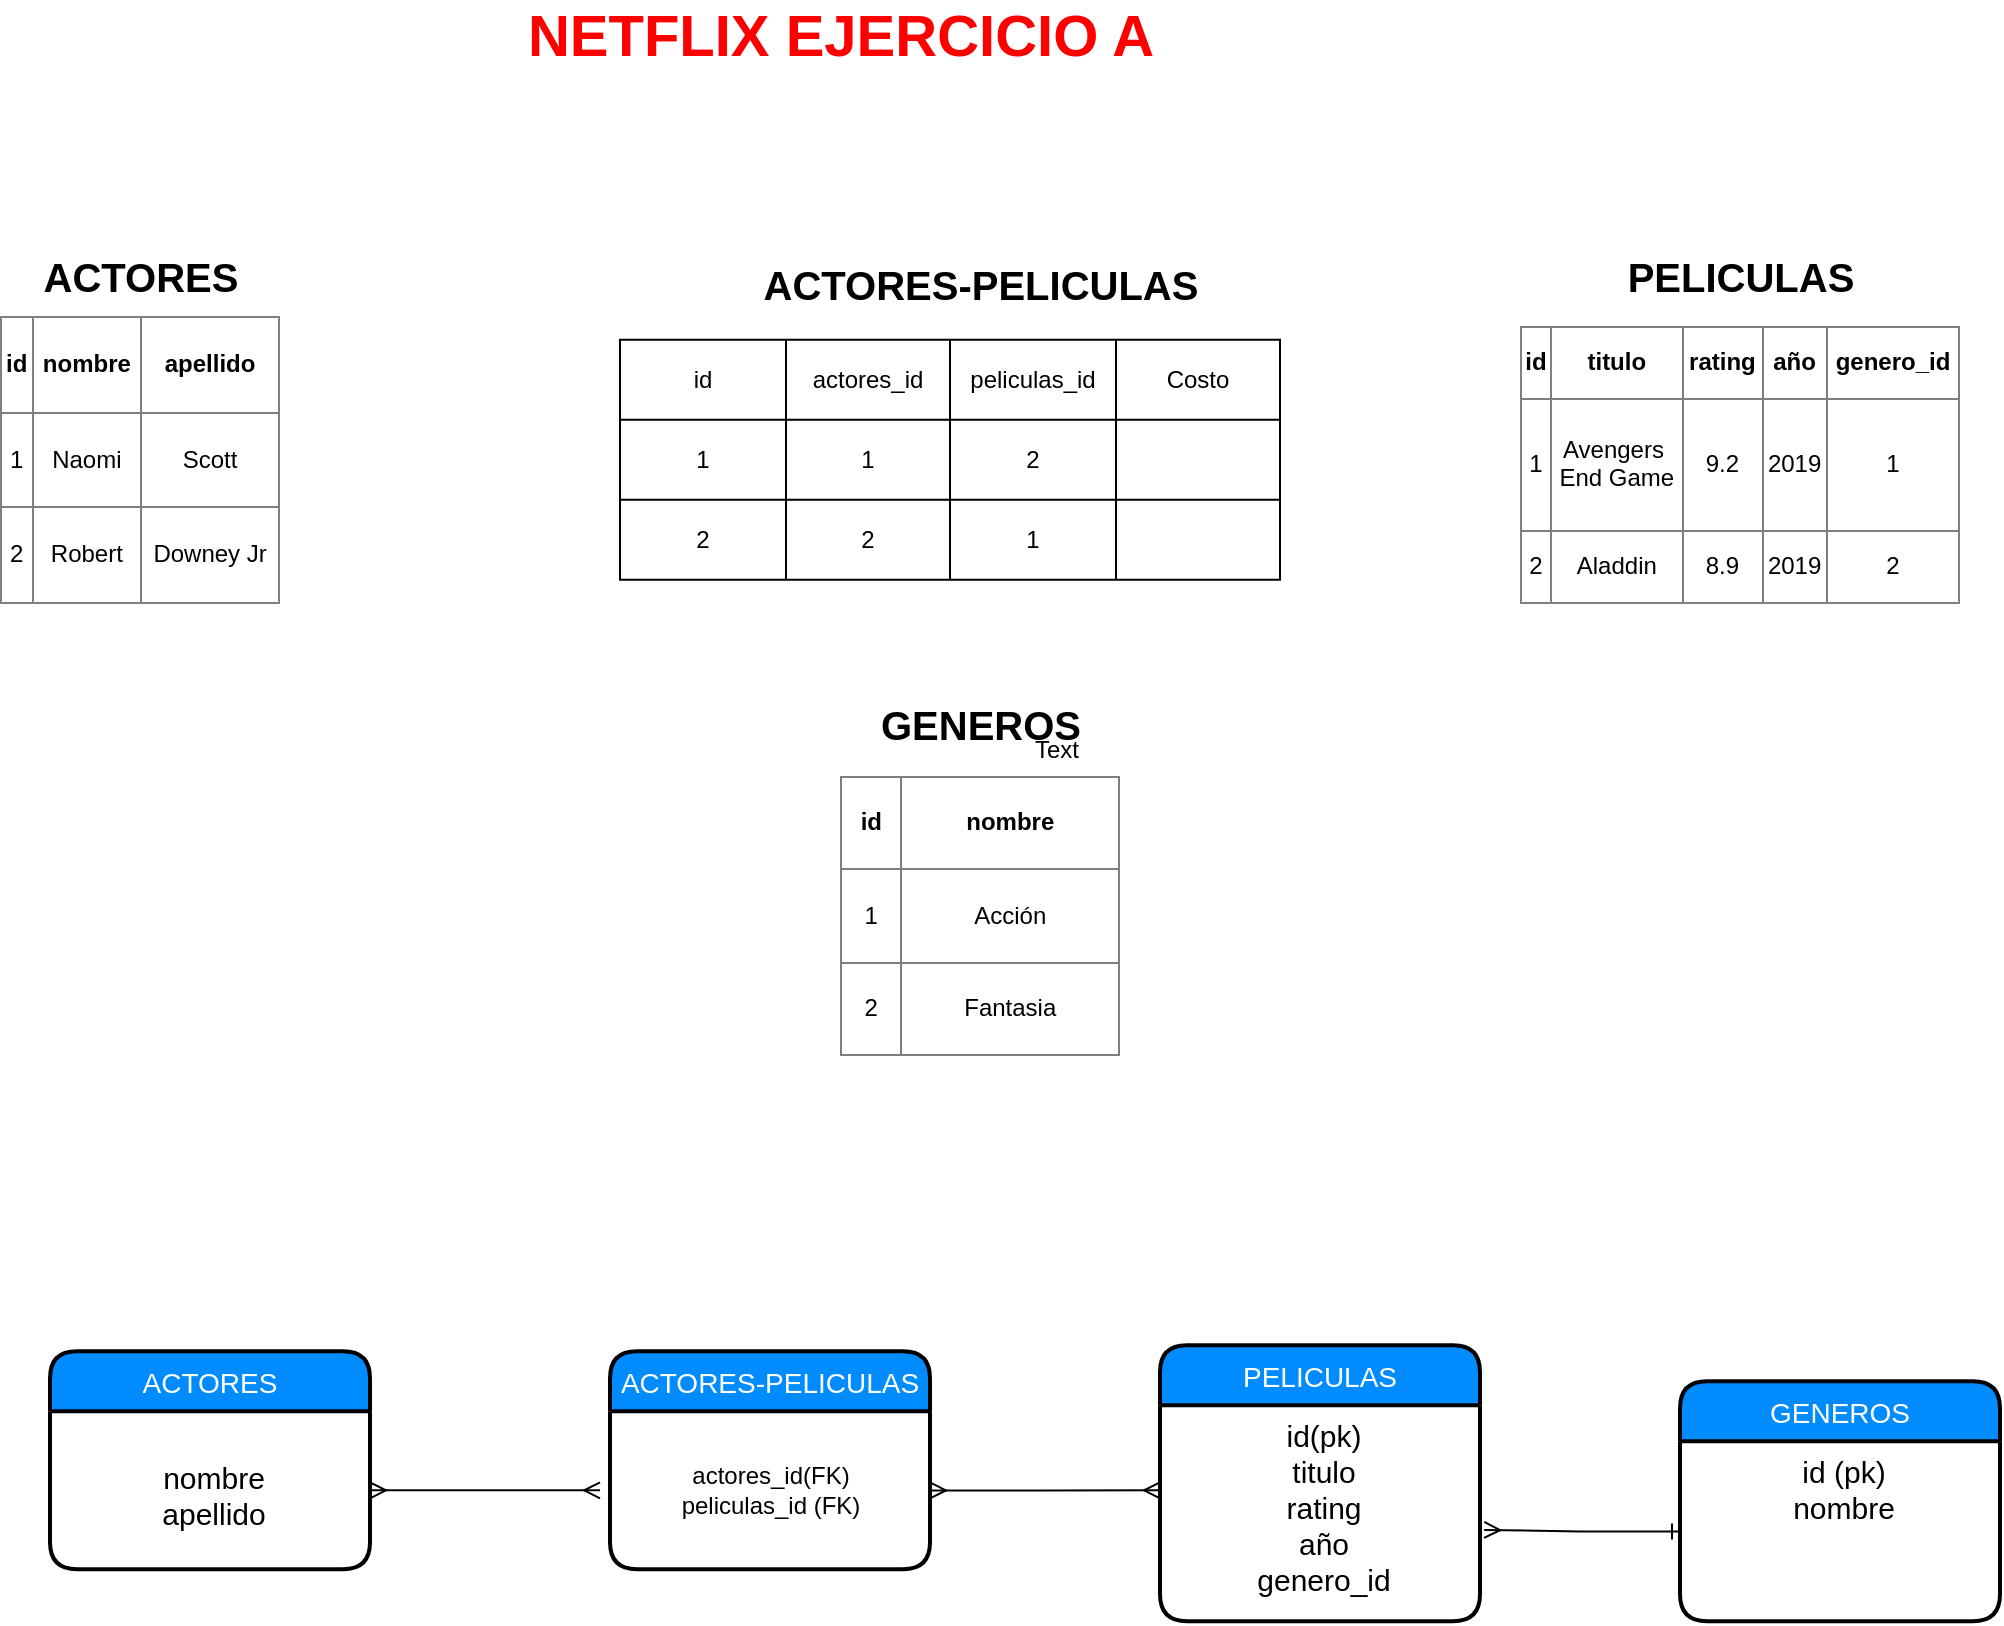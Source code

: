 <mxfile version="13.3.6" type="device"><diagram id="R5pfA701NaSD8N2ByGOf" name="Page-1"><mxGraphModel dx="3076" dy="745" grid="1" gridSize="10" guides="1" tooltips="1" connect="1" arrows="1" fold="1" page="1" pageScale="1" pageWidth="827" pageHeight="1169" math="0" shadow="0"><root><mxCell id="0"/><mxCell id="1" parent="0"/><mxCell id="119IcOjmTgw26iHcHYF6-54" value="&lt;font style=&quot;font-size: 29px&quot;&gt;&lt;b&gt;NETFLIX EJERCICIO A&lt;/b&gt;&lt;/font&gt;" style="text;html=1;align=center;verticalAlign=middle;resizable=0;points=[];;autosize=1;fontColor=#FF0000;" parent="1" vertex="1"><mxGeometry x="-1045" y="170" width="330" height="20" as="geometry"/></mxCell><mxCell id="119IcOjmTgw26iHcHYF6-56" value="&lt;table border=&quot;1&quot; width=&quot;100%&quot; style=&quot;width: 100% ; height: 100% ; border-collapse: collapse&quot;&gt;&lt;tbody&gt;&lt;tr&gt;&lt;td align=&quot;center&quot;&gt;&lt;b&gt;id&lt;/b&gt;&lt;/td&gt;&lt;td align=&quot;center&quot;&gt;&lt;b&gt;nombre&lt;/b&gt;&lt;/td&gt;&lt;/tr&gt;&lt;tr&gt;&lt;td align=&quot;center&quot;&gt;1&lt;/td&gt;&lt;td align=&quot;center&quot;&gt;Acción&lt;/td&gt;&lt;/tr&gt;&lt;tr&gt;&lt;td align=&quot;center&quot;&gt;2&lt;/td&gt;&lt;td align=&quot;center&quot;&gt;Fantasia&lt;/td&gt;&lt;/tr&gt;&lt;/tbody&gt;&lt;/table&gt;" style="text;html=1;overflow=fill;rounded=0;glass=0;comic=0;shadow=0;" parent="1" vertex="1"><mxGeometry x="-880" y="550" width="140" height="140" as="geometry"/></mxCell><mxCell id="119IcOjmTgw26iHcHYF6-57" value="GENEROS" style="text;html=1;resizable=0;points=[];autosize=1;align=center;verticalAlign=top;spacingTop=-4;fontStyle=1;fontSize=20;" parent="1" vertex="1"><mxGeometry x="-870" y="510" width="120" height="37" as="geometry"/></mxCell><mxCell id="8sAXuxSdY2VPsiooczwh-5" value="Text" style="text;html=1;align=center;verticalAlign=middle;resizable=0;points=[];autosize=1;" parent="119IcOjmTgw26iHcHYF6-57" vertex="1"><mxGeometry x="78" y="17" width="40" height="20" as="geometry"/></mxCell><mxCell id="119IcOjmTgw26iHcHYF6-59" value="&lt;table border=&quot;1&quot; width=&quot;100%&quot; style=&quot;width: 100% ; height: 100% ; border-collapse: collapse&quot;&gt;&lt;tbody&gt;&lt;tr&gt;&lt;td align=&quot;center&quot;&gt;&lt;b&gt;id&lt;/b&gt;&lt;/td&gt;&lt;td align=&quot;center&quot;&gt;&lt;b&gt;nombre&lt;/b&gt;&lt;/td&gt;&lt;td style=&quot;text-align: center&quot;&gt;&lt;b&gt;apellido&lt;/b&gt;&lt;/td&gt;&lt;/tr&gt;&lt;tr&gt;&lt;td align=&quot;center&quot;&gt;1&lt;/td&gt;&lt;td align=&quot;center&quot;&gt;Naomi&lt;/td&gt;&lt;td style=&quot;text-align: center&quot;&gt;Scott&lt;/td&gt;&lt;/tr&gt;&lt;tr&gt;&lt;td align=&quot;center&quot;&gt;2&lt;/td&gt;&lt;td align=&quot;center&quot;&gt;Robert&lt;/td&gt;&lt;td style=&quot;text-align: center&quot;&gt;Downey Jr&lt;/td&gt;&lt;/tr&gt;&lt;/tbody&gt;&lt;/table&gt;" style="text;html=1;overflow=fill;rounded=0;glass=0;comic=0;shadow=0;" parent="1" vertex="1"><mxGeometry x="-1300" y="320" width="140" height="143.67" as="geometry"/></mxCell><mxCell id="119IcOjmTgw26iHcHYF6-60" value="ACTORES" style="text;html=1;resizable=0;points=[];autosize=1;align=center;verticalAlign=top;spacingTop=-4;fontStyle=1;fontSize=20;" parent="1" vertex="1"><mxGeometry x="-1285" y="285.67" width="110" height="30" as="geometry"/></mxCell><mxCell id="119IcOjmTgw26iHcHYF6-61" style="edgeStyle=orthogonalEdgeStyle;rounded=0;orthogonalLoop=1;jettySize=auto;html=1;exitX=0;exitY=0.25;exitDx=0;exitDy=0;entryX=0.5;entryY=1;entryDx=0;entryDy=0;fontSize=20;strokeColor=none;endArrow=ERoneToMany;endFill=0;startArrow=ERmandOne;startFill=0;" parent="1" edge="1"><mxGeometry relative="1" as="geometry"><mxPoint x="-814.333" y="464" as="targetPoint"/><mxPoint x="-900" y="359.588" as="sourcePoint"/></mxGeometry></mxCell><mxCell id="119IcOjmTgw26iHcHYF6-63" value="&lt;table border=&quot;1&quot; width=&quot;100%&quot; style=&quot;text-align: center ; width: 100% ; height: 100% ; border-collapse: collapse&quot;&gt;&lt;tbody&gt;&lt;tr&gt;&lt;td align=&quot;center&quot;&gt;&lt;b&gt;id&lt;/b&gt;&lt;/td&gt;&lt;td align=&quot;center&quot;&gt;&lt;b&gt;titulo&lt;/b&gt;&lt;/td&gt;&lt;td&gt;&lt;b&gt;rating&lt;/b&gt;&lt;/td&gt;&lt;td style=&quot;text-align: center&quot;&gt;&lt;b&gt;año&lt;/b&gt;&lt;/td&gt;&lt;td&gt;&lt;b&gt;genero_id&lt;/b&gt;&lt;/td&gt;&lt;/tr&gt;&lt;tr&gt;&lt;td align=&quot;center&quot;&gt;1&lt;/td&gt;&lt;td align=&quot;center&quot;&gt;Avengers&amp;nbsp;&lt;br&gt;End Game&lt;/td&gt;&lt;td&gt;9.2&lt;/td&gt;&lt;td style=&quot;text-align: center&quot;&gt;2019&lt;/td&gt;&lt;td&gt;1&lt;/td&gt;&lt;/tr&gt;&lt;tr&gt;&lt;td align=&quot;center&quot;&gt;2&lt;/td&gt;&lt;td align=&quot;center&quot;&gt;Aladdin&lt;/td&gt;&lt;td&gt;8.9&lt;/td&gt;&lt;td style=&quot;text-align: center&quot;&gt;2019&lt;/td&gt;&lt;td&gt;2&lt;/td&gt;&lt;/tr&gt;&lt;/tbody&gt;&lt;/table&gt;" style="text;html=1;overflow=fill;rounded=0;glass=0;comic=0;shadow=0;" parent="1" vertex="1"><mxGeometry x="-540" y="324.67" width="220" height="139" as="geometry"/></mxCell><mxCell id="119IcOjmTgw26iHcHYF6-64" value="PELICULAS" style="text;html=1;resizable=0;points=[];autosize=1;align=center;verticalAlign=top;spacingTop=-4;fontStyle=1;fontSize=20;" parent="1" vertex="1"><mxGeometry x="-495" y="285.67" width="130" height="30" as="geometry"/></mxCell><mxCell id="119IcOjmTgw26iHcHYF6-69" value="PELICULAS" style="swimlane;childLayout=stackLayout;horizontal=1;startSize=30;horizontalStack=0;fillColor=#008cff;fontColor=#FFFFFF;rounded=1;fontSize=14;fontStyle=0;strokeWidth=2;resizeParent=0;resizeLast=1;shadow=0;dashed=0;align=center;glass=0;comic=0;" parent="1" vertex="1"><mxGeometry x="-720" y="834.67" width="160" height="138" as="geometry"/></mxCell><mxCell id="119IcOjmTgw26iHcHYF6-70" value="id(pk)&#10;titulo&#10;rating&#10;año&#10;genero_id" style="align=center;strokeColor=none;fillColor=none;spacingLeft=4;fontSize=15;verticalAlign=top;resizable=0;rotatable=0;part=1;" parent="119IcOjmTgw26iHcHYF6-69" vertex="1"><mxGeometry y="30" width="160" height="108" as="geometry"/></mxCell><mxCell id="119IcOjmTgw26iHcHYF6-73" value="ACTORES" style="swimlane;childLayout=stackLayout;horizontal=1;startSize=30;horizontalStack=0;fillColor=#008cff;fontColor=#FFFFFF;rounded=1;fontSize=14;fontStyle=0;strokeWidth=2;resizeParent=0;resizeLast=1;shadow=0;dashed=0;align=center;glass=0;comic=0;" parent="1" vertex="1"><mxGeometry x="-1275" y="837.67" width="160" height="109" as="geometry"/></mxCell><mxCell id="119IcOjmTgw26iHcHYF6-74" value="&#10;nombre&#10;apellido&#10;" style="align=center;strokeColor=none;fillColor=none;spacingLeft=4;fontSize=15;verticalAlign=top;resizable=0;rotatable=0;part=1;" parent="119IcOjmTgw26iHcHYF6-73" vertex="1"><mxGeometry y="30" width="160" height="79" as="geometry"/></mxCell><mxCell id="8sAXuxSdY2VPsiooczwh-4" style="edgeStyle=orthogonalEdgeStyle;rounded=0;orthogonalLoop=1;jettySize=auto;html=1;exitX=0;exitY=0.25;exitDx=0;exitDy=0;entryX=0.5;entryY=1;entryDx=0;entryDy=0;fontSize=20;strokeColor=none;endArrow=ERoneToMany;endFill=0;startArrow=ERmandOne;startFill=0;" parent="1" source="R85LKBqO3vPQOv7CuHdi-62" edge="1"><mxGeometry relative="1" as="geometry"><mxPoint x="-910" y="467.34" as="targetPoint"/><mxPoint x="-700" y="358.42" as="sourcePoint"/></mxGeometry></mxCell><mxCell id="8sAXuxSdY2VPsiooczwh-6" value="ACTORES-PELICULAS" style="text;html=1;resizable=0;points=[];autosize=1;align=center;verticalAlign=top;spacingTop=-4;fontStyle=1;fontSize=20;" parent="1" vertex="1"><mxGeometry x="-925" y="290" width="230" height="30" as="geometry"/></mxCell><mxCell id="8sAXuxSdY2VPsiooczwh-7" value="ACTORES-PELICULAS" style="swimlane;childLayout=stackLayout;horizontal=1;startSize=30;horizontalStack=0;fillColor=#008cff;fontColor=#FFFFFF;rounded=1;fontSize=14;fontStyle=0;strokeWidth=2;resizeParent=0;resizeLast=1;shadow=0;dashed=0;align=center;glass=0;comic=0;" parent="1" vertex="1"><mxGeometry x="-995" y="837.67" width="160" height="109" as="geometry"/></mxCell><mxCell id="8sAXuxSdY2VPsiooczwh-9" value="actores_id(FK)&lt;br&gt;peliculas_id (FK)" style="text;html=1;align=center;verticalAlign=middle;resizable=0;points=[];autosize=1;" parent="8sAXuxSdY2VPsiooczwh-7" vertex="1"><mxGeometry y="30" width="160" height="79" as="geometry"/></mxCell><mxCell id="8sAXuxSdY2VPsiooczwh-15" style="edgeStyle=orthogonalEdgeStyle;rounded=0;orthogonalLoop=1;jettySize=auto;html=1;entryX=-0.031;entryY=0.5;entryDx=0;entryDy=0;entryPerimeter=0;endArrow=ERmany;endFill=0;startArrow=ERmany;startFill=0;" parent="1" source="119IcOjmTgw26iHcHYF6-74" target="8sAXuxSdY2VPsiooczwh-9" edge="1"><mxGeometry relative="1" as="geometry"/></mxCell><mxCell id="8sAXuxSdY2VPsiooczwh-16" style="edgeStyle=orthogonalEdgeStyle;rounded=0;orthogonalLoop=1;jettySize=auto;html=1;endArrow=ERmany;endFill=0;startArrow=ERmany;startFill=0;" parent="1" source="8sAXuxSdY2VPsiooczwh-9" edge="1"><mxGeometry relative="1" as="geometry"><mxPoint x="-720" y="907.17" as="targetPoint"/></mxGeometry></mxCell><mxCell id="119IcOjmTgw26iHcHYF6-76" value="GENEROS" style="swimlane;childLayout=stackLayout;horizontal=1;startSize=30;horizontalStack=0;fillColor=#008cff;fontColor=#FFFFFF;rounded=1;fontSize=14;fontStyle=0;strokeWidth=2;resizeParent=0;resizeLast=1;shadow=0;dashed=0;align=center;glass=0;comic=0;" parent="1" vertex="1"><mxGeometry x="-460" y="852.67" width="160" height="120" as="geometry"/></mxCell><mxCell id="119IcOjmTgw26iHcHYF6-77" value="id (pk)&#10;nombre&#10;" style="align=center;strokeColor=none;fillColor=none;spacingLeft=4;fontSize=15;verticalAlign=top;resizable=0;rotatable=0;part=1;" parent="119IcOjmTgw26iHcHYF6-76" vertex="1"><mxGeometry y="30" width="160" height="90" as="geometry"/></mxCell><mxCell id="8sAXuxSdY2VPsiooczwh-20" style="edgeStyle=orthogonalEdgeStyle;rounded=0;orthogonalLoop=1;jettySize=auto;html=1;entryX=1.013;entryY=0.577;entryDx=0;entryDy=0;entryPerimeter=0;startArrow=ERone;startFill=0;endArrow=ERmany;endFill=0;" parent="1" source="119IcOjmTgw26iHcHYF6-77" target="119IcOjmTgw26iHcHYF6-70" edge="1"><mxGeometry relative="1" as="geometry"/></mxCell><mxCell id="R85LKBqO3vPQOv7CuHdi-82" style="edgeStyle=orthogonalEdgeStyle;rounded=0;orthogonalLoop=1;jettySize=auto;html=1;exitX=0;exitY=0.25;exitDx=0;exitDy=0;entryX=0.5;entryY=1;entryDx=0;entryDy=0;fontSize=20;strokeColor=none;endArrow=ERoneToMany;endFill=0;startArrow=ERmandOne;startFill=0;" edge="1" parent="1" source="119IcOjmTgw26iHcHYF6-63" target="R85LKBqO3vPQOv7CuHdi-62"><mxGeometry relative="1" as="geometry"><mxPoint x="-910" y="467.34" as="targetPoint"/><mxPoint x="-700" y="358.42" as="sourcePoint"/></mxGeometry></mxCell><mxCell id="R85LKBqO3vPQOv7CuHdi-62" value="" style="shape=table;html=1;whiteSpace=wrap;startSize=0;container=1;collapsible=0;childLayout=tableLayout;" vertex="1" parent="1"><mxGeometry x="-990" y="331.84" width="330" height="120" as="geometry"/></mxCell><mxCell id="R85LKBqO3vPQOv7CuHdi-63" value="" style="shape=partialRectangle;html=1;whiteSpace=wrap;collapsible=0;dropTarget=0;pointerEvents=0;fillColor=none;top=0;left=0;bottom=0;right=0;points=[[0,0.5],[1,0.5]];portConstraint=eastwest;" vertex="1" parent="R85LKBqO3vPQOv7CuHdi-62"><mxGeometry width="330" height="40" as="geometry"/></mxCell><mxCell id="R85LKBqO3vPQOv7CuHdi-64" value="id" style="shape=partialRectangle;html=1;whiteSpace=wrap;connectable=0;fillColor=none;top=0;left=0;bottom=0;right=0;overflow=hidden;" vertex="1" parent="R85LKBqO3vPQOv7CuHdi-63"><mxGeometry width="83" height="40" as="geometry"/></mxCell><mxCell id="R85LKBqO3vPQOv7CuHdi-65" value="actores_id" style="shape=partialRectangle;html=1;whiteSpace=wrap;connectable=0;fillColor=none;top=0;left=0;bottom=0;right=0;overflow=hidden;" vertex="1" parent="R85LKBqO3vPQOv7CuHdi-63"><mxGeometry x="83" width="82" height="40" as="geometry"/></mxCell><mxCell id="R85LKBqO3vPQOv7CuHdi-66" value="peliculas_id" style="shape=partialRectangle;html=1;whiteSpace=wrap;connectable=0;fillColor=none;top=0;left=0;bottom=0;right=0;overflow=hidden;" vertex="1" parent="R85LKBqO3vPQOv7CuHdi-63"><mxGeometry x="165" width="83" height="40" as="geometry"/></mxCell><mxCell id="R85LKBqO3vPQOv7CuHdi-79" value="Costo" style="shape=partialRectangle;html=1;whiteSpace=wrap;connectable=0;fillColor=none;top=0;left=0;bottom=0;right=0;overflow=hidden;" vertex="1" parent="R85LKBqO3vPQOv7CuHdi-63"><mxGeometry x="248" width="82" height="40" as="geometry"/></mxCell><mxCell id="R85LKBqO3vPQOv7CuHdi-67" value="" style="shape=partialRectangle;html=1;whiteSpace=wrap;collapsible=0;dropTarget=0;pointerEvents=0;fillColor=none;top=0;left=0;bottom=0;right=0;points=[[0,0.5],[1,0.5]];portConstraint=eastwest;" vertex="1" parent="R85LKBqO3vPQOv7CuHdi-62"><mxGeometry y="40" width="330" height="40" as="geometry"/></mxCell><mxCell id="R85LKBqO3vPQOv7CuHdi-68" value="1" style="shape=partialRectangle;html=1;whiteSpace=wrap;connectable=0;fillColor=none;top=0;left=0;bottom=0;right=0;overflow=hidden;" vertex="1" parent="R85LKBqO3vPQOv7CuHdi-67"><mxGeometry width="83" height="40" as="geometry"/></mxCell><mxCell id="R85LKBqO3vPQOv7CuHdi-69" value="1" style="shape=partialRectangle;html=1;whiteSpace=wrap;connectable=0;fillColor=none;top=0;left=0;bottom=0;right=0;overflow=hidden;" vertex="1" parent="R85LKBqO3vPQOv7CuHdi-67"><mxGeometry x="83" width="82" height="40" as="geometry"/></mxCell><mxCell id="R85LKBqO3vPQOv7CuHdi-70" value="2" style="shape=partialRectangle;html=1;whiteSpace=wrap;connectable=0;fillColor=none;top=0;left=0;bottom=0;right=0;overflow=hidden;" vertex="1" parent="R85LKBqO3vPQOv7CuHdi-67"><mxGeometry x="165" width="83" height="40" as="geometry"/></mxCell><mxCell id="R85LKBqO3vPQOv7CuHdi-80" style="shape=partialRectangle;html=1;whiteSpace=wrap;connectable=0;fillColor=none;top=0;left=0;bottom=0;right=0;overflow=hidden;" vertex="1" parent="R85LKBqO3vPQOv7CuHdi-67"><mxGeometry x="248" width="82" height="40" as="geometry"/></mxCell><mxCell id="R85LKBqO3vPQOv7CuHdi-75" style="shape=partialRectangle;html=1;whiteSpace=wrap;collapsible=0;dropTarget=0;pointerEvents=0;fillColor=none;top=0;left=0;bottom=0;right=0;points=[[0,0.5],[1,0.5]];portConstraint=eastwest;" vertex="1" parent="R85LKBqO3vPQOv7CuHdi-62"><mxGeometry y="80" width="330" height="40" as="geometry"/></mxCell><mxCell id="R85LKBqO3vPQOv7CuHdi-76" value="2" style="shape=partialRectangle;html=1;whiteSpace=wrap;connectable=0;fillColor=none;top=0;left=0;bottom=0;right=0;overflow=hidden;" vertex="1" parent="R85LKBqO3vPQOv7CuHdi-75"><mxGeometry width="83" height="40" as="geometry"/></mxCell><mxCell id="R85LKBqO3vPQOv7CuHdi-77" value="2" style="shape=partialRectangle;html=1;whiteSpace=wrap;connectable=0;fillColor=none;top=0;left=0;bottom=0;right=0;overflow=hidden;" vertex="1" parent="R85LKBqO3vPQOv7CuHdi-75"><mxGeometry x="83" width="82" height="40" as="geometry"/></mxCell><mxCell id="R85LKBqO3vPQOv7CuHdi-78" value="1" style="shape=partialRectangle;html=1;whiteSpace=wrap;connectable=0;fillColor=none;top=0;left=0;bottom=0;right=0;overflow=hidden;" vertex="1" parent="R85LKBqO3vPQOv7CuHdi-75"><mxGeometry x="165" width="83" height="40" as="geometry"/></mxCell><mxCell id="R85LKBqO3vPQOv7CuHdi-81" style="shape=partialRectangle;html=1;whiteSpace=wrap;connectable=0;fillColor=none;top=0;left=0;bottom=0;right=0;overflow=hidden;" vertex="1" parent="R85LKBqO3vPQOv7CuHdi-75"><mxGeometry x="248" width="82" height="40" as="geometry"/></mxCell></root></mxGraphModel></diagram></mxfile>